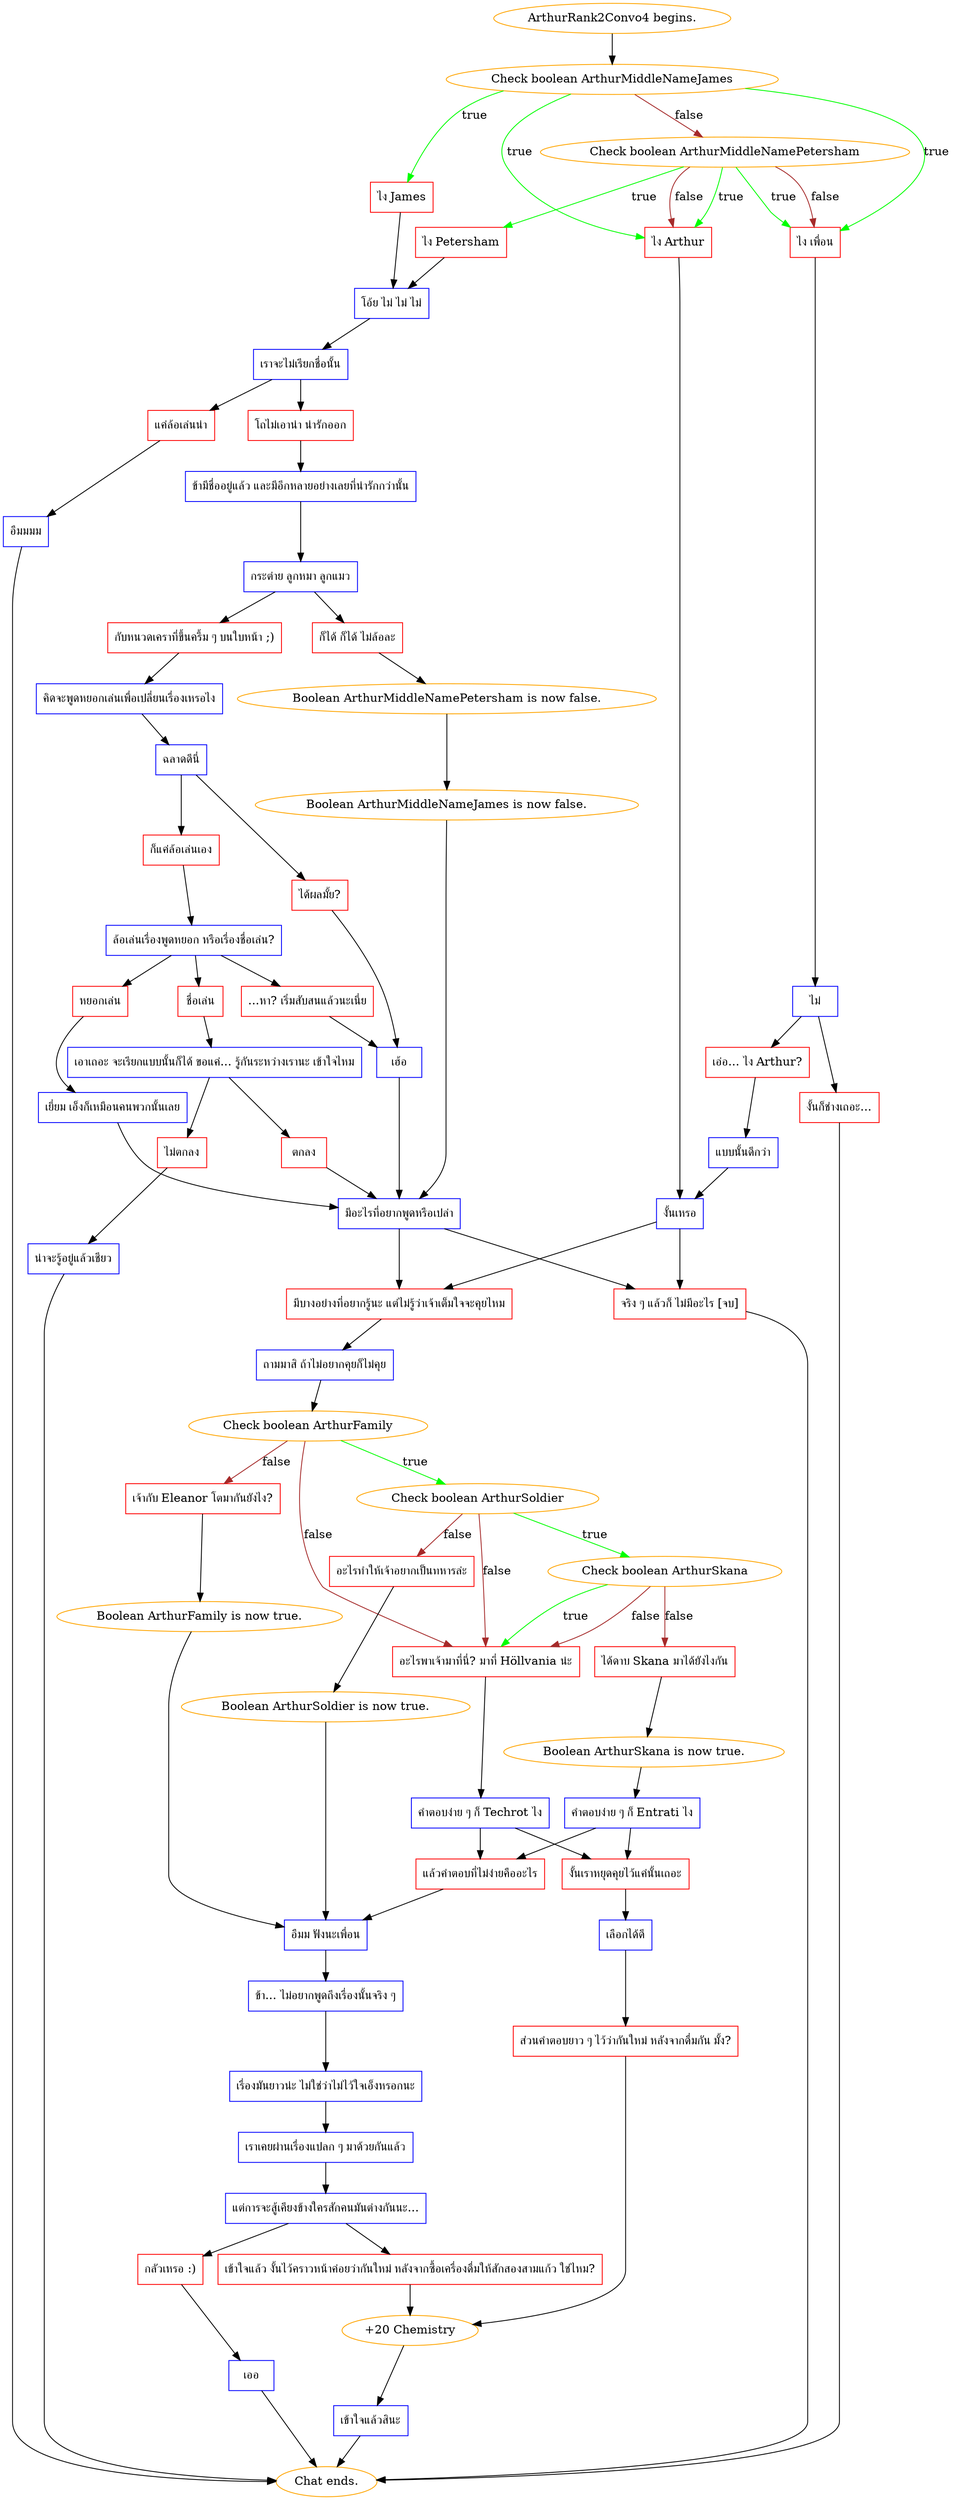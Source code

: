 digraph {
	"ArthurRank2Convo4 begins." [color=orange];
		"ArthurRank2Convo4 begins." -> j2624391343;
	j2624391343 [label="Check boolean ArthurMiddleNameJames",color=orange];
		j2624391343 -> j4279120740 [label=true,color=green];
		j2624391343 -> j3692662541 [label=true,color=green];
		j2624391343 -> j4236988454 [label=true,color=green];
		j2624391343 -> j3158952704 [label=false,color=brown];
	j4279120740 [label="ไง James",shape=box,color=red];
		j4279120740 -> j1987577516;
	j3692662541 [label="ไง Arthur",shape=box,color=red];
		j3692662541 -> j4062128501;
	j4236988454 [label="ไง เพื่อน",shape=box,color=red];
		j4236988454 -> j3392722867;
	j3158952704 [label="Check boolean ArthurMiddleNamePetersham",color=orange];
		j3158952704 -> j3422158046 [label=true,color=green];
		j3158952704 -> j3692662541 [label=true,color=green];
		j3158952704 -> j4236988454 [label=true,color=green];
		j3158952704 -> j3692662541 [label=false,color=brown];
		j3158952704 -> j4236988454 [label=false,color=brown];
	j1987577516 [label="โอ้ย ไม่ ไม่ ไม่",shape=box,color=blue];
		j1987577516 -> j3169918200;
	j4062128501 [label="งั้นเหรอ",shape=box,color=blue];
		j4062128501 -> j1071617791;
		j4062128501 -> j4036654945;
	j3392722867 [label="ไม่",shape=box,color=blue];
		j3392722867 -> j723452383;
		j3392722867 -> j1527060768;
	j3422158046 [label="ไง Petersham",shape=box,color=red];
		j3422158046 -> j1987577516;
	j3169918200 [label="เราจะไม่เรียกชื่อนั้น",shape=box,color=blue];
		j3169918200 -> j2971078684;
		j3169918200 -> j4084252079;
	j1071617791 [label="มีบางอย่างที่อยากรู้นะ แต่ไม่รู้ว่าเจ้าเต็มใจจะคุยไหม",shape=box,color=red];
		j1071617791 -> j1453179580;
	j4036654945 [label="จริง ๆ แล้วก็ ไม่มีอะไร [จบ]",shape=box,color=red];
		j4036654945 -> "Chat ends.";
	j723452383 [label="งั้นก็ช่างเถอะ...",shape=box,color=red];
		j723452383 -> "Chat ends.";
	j1527060768 [label="เอ่อ... ไง Arthur?",shape=box,color=red];
		j1527060768 -> j1790998398;
	j2971078684 [label="โถไม่เอาน่า น่ารักออก",shape=box,color=red];
		j2971078684 -> j1829892202;
	j4084252079 [label="แค่ล้อเล่นน่า",shape=box,color=red];
		j4084252079 -> j3586988121;
	j1453179580 [label="ถามมาสิ ถ้าไม่อยากคุยก็ไม่คุย",shape=box,color=blue];
		j1453179580 -> j4236281560;
	"Chat ends." [color=orange];
	j1790998398 [label="แบบนั้นดีกว่า",shape=box,color=blue];
		j1790998398 -> j4062128501;
	j1829892202 [label="ข้ามีชื่ออยู่แล้ว และมีอีกหลายอย่างเลยที่น่ารักกว่านั้น",shape=box,color=blue];
		j1829892202 -> j2565415176;
	j3586988121 [label="อืมมมม",shape=box,color=blue];
		j3586988121 -> "Chat ends.";
	j4236281560 [label="Check boolean ArthurFamily",color=orange];
		j4236281560 -> j1869425841 [label=true,color=green];
		j4236281560 -> j392018091 [label=false,color=brown];
		j4236281560 -> j1568254138 [label=false,color=brown];
	j2565415176 [label="กระต่าย ลูกหมา ลูกแมว",shape=box,color=blue];
		j2565415176 -> j1142665378;
		j2565415176 -> j2734208128;
	j1869425841 [label="Check boolean ArthurSoldier",color=orange];
		j1869425841 -> j1478627454 [label=true,color=green];
		j1869425841 -> j3392819869 [label=false,color=brown];
		j1869425841 -> j1568254138 [label=false,color=brown];
	j392018091 [label="เจ้ากับ Eleanor โตมากันยังไง?",shape=box,color=red];
		j392018091 -> j99625830;
	j1568254138 [label="อะไรพาเจ้ามาที่นี่? มาที่ Höllvania น่ะ",shape=box,color=red];
		j1568254138 -> j2161125189;
	j1142665378 [label="กับหนวดเคราที่ขึ้นครึ้ม ๆ บนใบหน้า ;)",shape=box,color=red];
		j1142665378 -> j3481852596;
	j2734208128 [label="ก็ได้ ก็ได้ ไม่ล้อละ",shape=box,color=red];
		j2734208128 -> j2620251674;
	j1478627454 [label="Check boolean ArthurSkana",color=orange];
		j1478627454 -> j1568254138 [label=true,color=green];
		j1478627454 -> j1930371742 [label=false,color=brown];
		j1478627454 -> j1568254138 [label=false,color=brown];
	j3392819869 [label="อะไรทำให้เจ้าอยากเป็นทหารล่ะ",shape=box,color=red];
		j3392819869 -> j1378031033;
	j99625830 [label="Boolean ArthurFamily is now true.",color=orange];
		j99625830 -> j265816433;
	j2161125189 [label="คำตอบง่าย ๆ ก็ Techrot ไง",shape=box,color=blue];
		j2161125189 -> j4223748226;
		j2161125189 -> j2952658508;
	j3481852596 [label="คิดจะพูดหยอกเล่นเพื่อเปลี่ยนเรื่องเหรอไง",shape=box,color=blue];
		j3481852596 -> j728275026;
	j2620251674 [label="Boolean ArthurMiddleNamePetersham is now false.",color=orange];
		j2620251674 -> j1461182927;
	j1930371742 [label="ได้ดาบ Skana มาได้ยังไงกัน",shape=box,color=red];
		j1930371742 -> j3266018077;
	j1378031033 [label="Boolean ArthurSoldier is now true.",color=orange];
		j1378031033 -> j265816433;
	j265816433 [label="อืมม ฟังนะเพื่อน",shape=box,color=blue];
		j265816433 -> j1050971014;
	j4223748226 [label="งั้นเราหยุดคุยไว้แค่นั้นเถอะ",shape=box,color=red];
		j4223748226 -> j3399731997;
	j2952658508 [label="แล้วคำตอบที่ไม่ง่ายคืออะไร",shape=box,color=red];
		j2952658508 -> j265816433;
	j728275026 [label="ฉลาดดีนี่",shape=box,color=blue];
		j728275026 -> j1392151324;
		j728275026 -> j3475271762;
	j1461182927 [label="Boolean ArthurMiddleNameJames is now false.",color=orange];
		j1461182927 -> j2487995726;
	j3266018077 [label="Boolean ArthurSkana is now true.",color=orange];
		j3266018077 -> j323233971;
	j1050971014 [label="ข้า... ไม่อยากพูดถึงเรื่องนั้นจริง ๆ",shape=box,color=blue];
		j1050971014 -> j2885318791;
	j3399731997 [label="เลือกได้ดี",shape=box,color=blue];
		j3399731997 -> j2706721515;
	j1392151324 [label="ได้ผลมั้ย?",shape=box,color=red];
		j1392151324 -> j1340788922;
	j3475271762 [label="ก็แค่ล้อเล่นเอง",shape=box,color=red];
		j3475271762 -> j2875985762;
	j2487995726 [label="มีอะไรที่อยากพูดหรือเปล่า",shape=box,color=blue];
		j2487995726 -> j1071617791;
		j2487995726 -> j4036654945;
	j323233971 [label="คำตอบง่าย ๆ ก็ Entrati ไง",shape=box,color=blue];
		j323233971 -> j4223748226;
		j323233971 -> j2952658508;
	j2885318791 [label="เรื่องมันยาวน่ะ ไม่ใช่ว่าไม่ไว้ใจเอ็งหรอกนะ",shape=box,color=blue];
		j2885318791 -> j2093310722;
	j2706721515 [label="ส่วนคำตอบยาว ๆ ไว้ว่ากันใหม่ หลังจากดื่มกัน มั้ง?",shape=box,color=red];
		j2706721515 -> j3084374370;
	j1340788922 [label="เฮ้อ",shape=box,color=blue];
		j1340788922 -> j2487995726;
	j2875985762 [label="ล้อเล่นเรื่องพูดหยอก หรือเรื่องชื่อเล่น?",shape=box,color=blue];
		j2875985762 -> j42385954;
		j2875985762 -> j4076509042;
		j2875985762 -> j180731208;
	j2093310722 [label="เราเคยผ่านเรื่องแปลก ๆ มาด้วยกันแล้ว",shape=box,color=blue];
		j2093310722 -> j854884358;
	j3084374370 [label="+20 Chemistry",color=orange];
		j3084374370 -> j3863375705;
	j42385954 [label="...หา? เริ่มสับสนแล้วนะเนี่ย",shape=box,color=red];
		j42385954 -> j1340788922;
	j4076509042 [label="หยอกเล่น",shape=box,color=red];
		j4076509042 -> j4240260292;
	j180731208 [label="ชื่อเล่น",shape=box,color=red];
		j180731208 -> j2036594411;
	j854884358 [label="แต่การจะสู้เคียงข้างใครสักคนมันต่างกันนะ...",shape=box,color=blue];
		j854884358 -> j3310884543;
		j854884358 -> j4136984601;
	j3863375705 [label="เข้าใจแล้วสินะ",shape=box,color=blue];
		j3863375705 -> "Chat ends.";
	j4240260292 [label="เยี่ยม เอ็งก็เหมือนคนพวกนั้นเลย",shape=box,color=blue];
		j4240260292 -> j2487995726;
	j2036594411 [label="เอาเถอะ จะเรียกแบบนั้นก็ได้ ขอแค่... รู้กันระหว่างเรานะ เข้าใจไหม",shape=box,color=blue];
		j2036594411 -> j327368719;
		j2036594411 -> j2319124429;
	j3310884543 [label="เข้าใจแล้ว งั้นไว้คราวหน้าค่อยว่ากันใหม่ หลังจากซื้อเครื่องดื่มให้สักสองสามแก้ว ใช่ไหม?",shape=box,color=red];
		j3310884543 -> j3084374370;
	j4136984601 [label="กลัวเหรอ :)",shape=box,color=red];
		j4136984601 -> j2232932912;
	j327368719 [label="ตกลง",shape=box,color=red];
		j327368719 -> j2487995726;
	j2319124429 [label="ไม่ตกลง",shape=box,color=red];
		j2319124429 -> j407731369;
	j2232932912 [label="เออ",shape=box,color=blue];
		j2232932912 -> "Chat ends.";
	j407731369 [label="น่าจะรู้อยู่แล้วเชียว",shape=box,color=blue];
		j407731369 -> "Chat ends.";
}